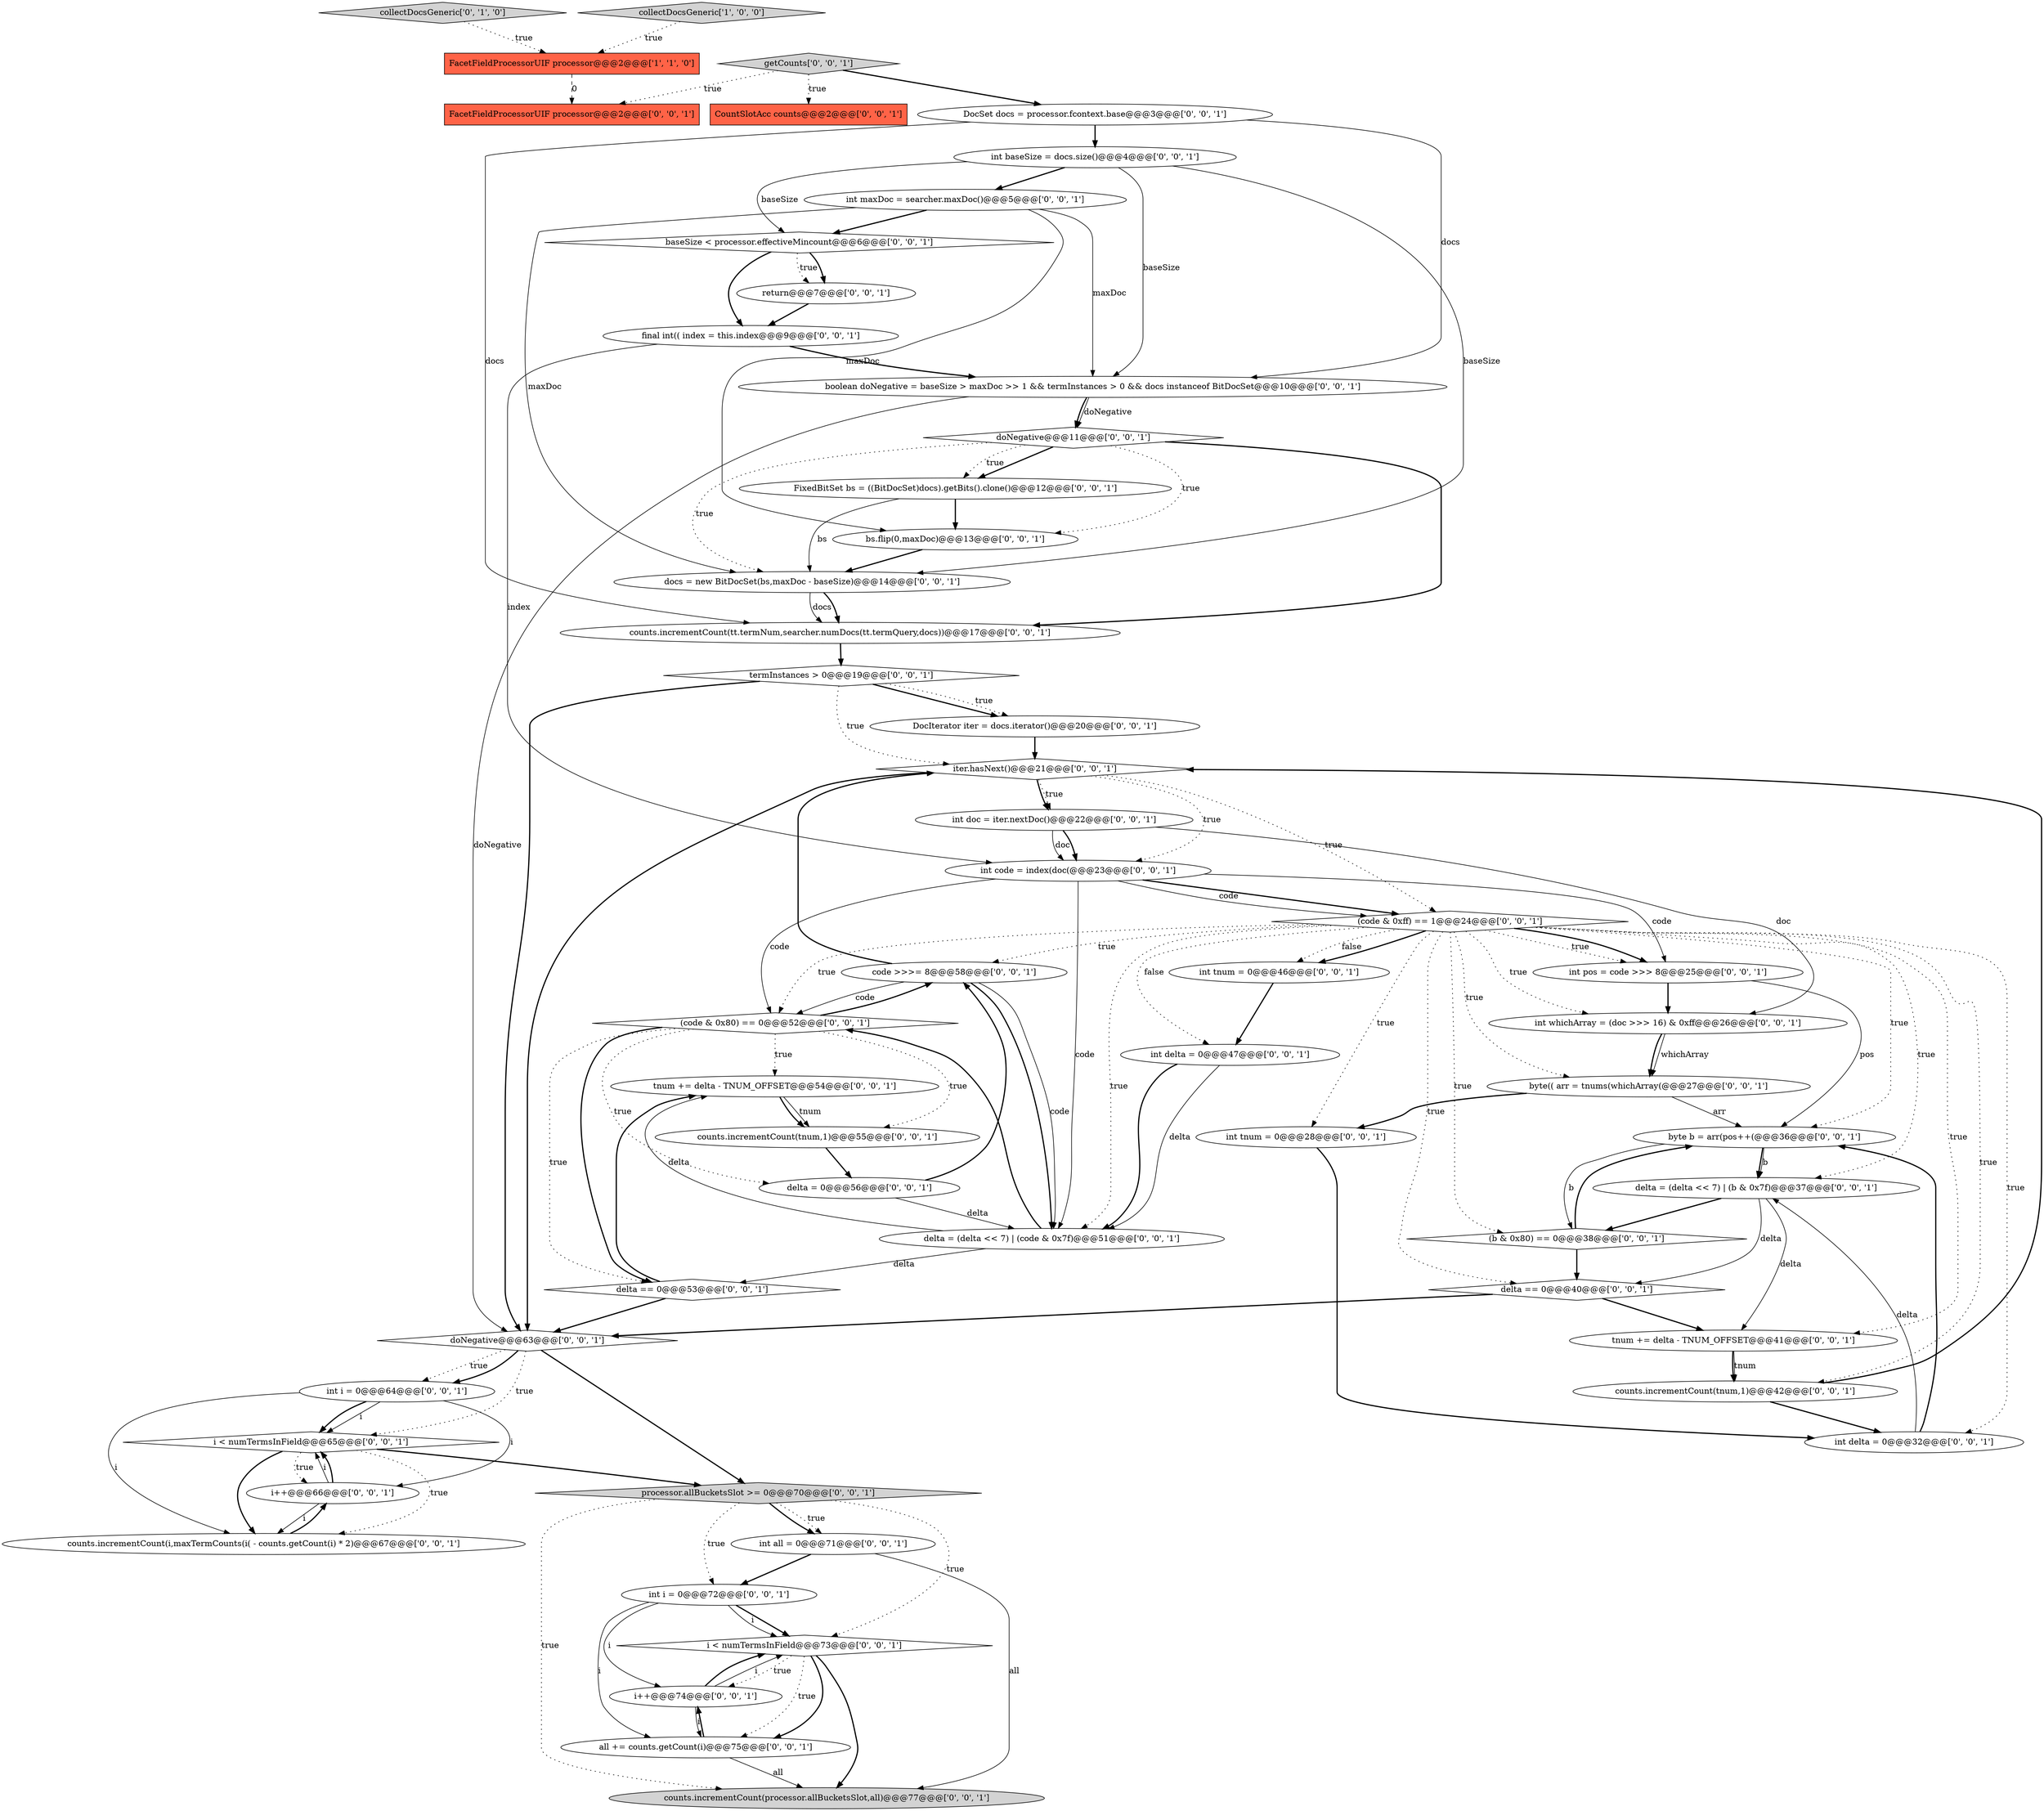 digraph {
1 [style = filled, label = "FacetFieldProcessorUIF processor@@@2@@@['1', '1', '0']", fillcolor = tomato, shape = box image = "AAA0AAABBB1BBB"];
7 [style = filled, label = "i++@@@74@@@['0', '0', '1']", fillcolor = white, shape = ellipse image = "AAA0AAABBB3BBB"];
49 [style = filled, label = "return@@@7@@@['0', '0', '1']", fillcolor = white, shape = ellipse image = "AAA0AAABBB3BBB"];
35 [style = filled, label = "code >>>= 8@@@58@@@['0', '0', '1']", fillcolor = white, shape = ellipse image = "AAA0AAABBB3BBB"];
6 [style = filled, label = "i < numTermsInField@@@65@@@['0', '0', '1']", fillcolor = white, shape = diamond image = "AAA0AAABBB3BBB"];
50 [style = filled, label = "(code & 0xff) == 1@@@24@@@['0', '0', '1']", fillcolor = white, shape = diamond image = "AAA0AAABBB3BBB"];
42 [style = filled, label = "bs.flip(0,maxDoc)@@@13@@@['0', '0', '1']", fillcolor = white, shape = ellipse image = "AAA0AAABBB3BBB"];
12 [style = filled, label = "processor.allBucketsSlot >= 0@@@70@@@['0', '0', '1']", fillcolor = lightgray, shape = diamond image = "AAA0AAABBB3BBB"];
40 [style = filled, label = "final int(( index = this.index@@@9@@@['0', '0', '1']", fillcolor = white, shape = ellipse image = "AAA0AAABBB3BBB"];
26 [style = filled, label = "int i = 0@@@64@@@['0', '0', '1']", fillcolor = white, shape = ellipse image = "AAA0AAABBB3BBB"];
51 [style = filled, label = "int whichArray = (doc >>> 16) & 0xff@@@26@@@['0', '0', '1']", fillcolor = white, shape = ellipse image = "AAA0AAABBB3BBB"];
16 [style = filled, label = "baseSize < processor.effectiveMincount@@@6@@@['0', '0', '1']", fillcolor = white, shape = diamond image = "AAA0AAABBB3BBB"];
41 [style = filled, label = "i++@@@66@@@['0', '0', '1']", fillcolor = white, shape = ellipse image = "AAA0AAABBB3BBB"];
48 [style = filled, label = "int delta = 0@@@47@@@['0', '0', '1']", fillcolor = white, shape = ellipse image = "AAA0AAABBB3BBB"];
32 [style = filled, label = "delta = (delta << 7) | (b & 0x7f)@@@37@@@['0', '0', '1']", fillcolor = white, shape = ellipse image = "AAA0AAABBB3BBB"];
2 [style = filled, label = "collectDocsGeneric['0', '1', '0']", fillcolor = lightgray, shape = diamond image = "AAA0AAABBB2BBB"];
23 [style = filled, label = "byte b = arr(pos++(@@@36@@@['0', '0', '1']", fillcolor = white, shape = ellipse image = "AAA0AAABBB3BBB"];
10 [style = filled, label = "int maxDoc = searcher.maxDoc()@@@5@@@['0', '0', '1']", fillcolor = white, shape = ellipse image = "AAA0AAABBB3BBB"];
36 [style = filled, label = "termInstances > 0@@@19@@@['0', '0', '1']", fillcolor = white, shape = diamond image = "AAA0AAABBB3BBB"];
20 [style = filled, label = "int tnum = 0@@@28@@@['0', '0', '1']", fillcolor = white, shape = ellipse image = "AAA0AAABBB3BBB"];
25 [style = filled, label = "doNegative@@@11@@@['0', '0', '1']", fillcolor = white, shape = diamond image = "AAA0AAABBB3BBB"];
45 [style = filled, label = "CountSlotAcc counts@@@2@@@['0', '0', '1']", fillcolor = tomato, shape = box image = "AAA0AAABBB3BBB"];
15 [style = filled, label = "delta == 0@@@40@@@['0', '0', '1']", fillcolor = white, shape = diamond image = "AAA0AAABBB3BBB"];
46 [style = filled, label = "i < numTermsInField@@@73@@@['0', '0', '1']", fillcolor = white, shape = diamond image = "AAA0AAABBB3BBB"];
4 [style = filled, label = "getCounts['0', '0', '1']", fillcolor = lightgray, shape = diamond image = "AAA0AAABBB3BBB"];
54 [style = filled, label = "counts.incrementCount(tt.termNum,searcher.numDocs(tt.termQuery,docs))@@@17@@@['0', '0', '1']", fillcolor = white, shape = ellipse image = "AAA0AAABBB3BBB"];
47 [style = filled, label = "counts.incrementCount(tnum,1)@@@42@@@['0', '0', '1']", fillcolor = white, shape = ellipse image = "AAA0AAABBB3BBB"];
39 [style = filled, label = "int baseSize = docs.size()@@@4@@@['0', '0', '1']", fillcolor = white, shape = ellipse image = "AAA0AAABBB3BBB"];
14 [style = filled, label = "DocIterator iter = docs.iterator()@@@20@@@['0', '0', '1']", fillcolor = white, shape = ellipse image = "AAA0AAABBB3BBB"];
28 [style = filled, label = "delta == 0@@@53@@@['0', '0', '1']", fillcolor = white, shape = diamond image = "AAA0AAABBB3BBB"];
44 [style = filled, label = "int tnum = 0@@@46@@@['0', '0', '1']", fillcolor = white, shape = ellipse image = "AAA0AAABBB3BBB"];
3 [style = filled, label = "int doc = iter.nextDoc()@@@22@@@['0', '0', '1']", fillcolor = white, shape = ellipse image = "AAA0AAABBB3BBB"];
53 [style = filled, label = "FacetFieldProcessorUIF processor@@@2@@@['0', '0', '1']", fillcolor = tomato, shape = box image = "AAA0AAABBB3BBB"];
8 [style = filled, label = "delta = 0@@@56@@@['0', '0', '1']", fillcolor = white, shape = ellipse image = "AAA0AAABBB3BBB"];
52 [style = filled, label = "FixedBitSet bs = ((BitDocSet)docs).getBits().clone()@@@12@@@['0', '0', '1']", fillcolor = white, shape = ellipse image = "AAA0AAABBB3BBB"];
30 [style = filled, label = "int delta = 0@@@32@@@['0', '0', '1']", fillcolor = white, shape = ellipse image = "AAA0AAABBB3BBB"];
33 [style = filled, label = "counts.incrementCount(i,maxTermCounts(i( - counts.getCount(i) * 2)@@@67@@@['0', '0', '1']", fillcolor = white, shape = ellipse image = "AAA0AAABBB3BBB"];
5 [style = filled, label = "int all = 0@@@71@@@['0', '0', '1']", fillcolor = white, shape = ellipse image = "AAA0AAABBB3BBB"];
19 [style = filled, label = "int pos = code >>> 8@@@25@@@['0', '0', '1']", fillcolor = white, shape = ellipse image = "AAA0AAABBB3BBB"];
17 [style = filled, label = "all += counts.getCount(i)@@@75@@@['0', '0', '1']", fillcolor = white, shape = ellipse image = "AAA0AAABBB3BBB"];
27 [style = filled, label = "counts.incrementCount(processor.allBucketsSlot,all)@@@77@@@['0', '0', '1']", fillcolor = lightgray, shape = ellipse image = "AAA0AAABBB3BBB"];
34 [style = filled, label = "int code = index(doc(@@@23@@@['0', '0', '1']", fillcolor = white, shape = ellipse image = "AAA0AAABBB3BBB"];
22 [style = filled, label = "int i = 0@@@72@@@['0', '0', '1']", fillcolor = white, shape = ellipse image = "AAA0AAABBB3BBB"];
18 [style = filled, label = "(code & 0x80) == 0@@@52@@@['0', '0', '1']", fillcolor = white, shape = diamond image = "AAA0AAABBB3BBB"];
31 [style = filled, label = "(b & 0x80) == 0@@@38@@@['0', '0', '1']", fillcolor = white, shape = diamond image = "AAA0AAABBB3BBB"];
37 [style = filled, label = "delta = (delta << 7) | (code & 0x7f)@@@51@@@['0', '0', '1']", fillcolor = white, shape = ellipse image = "AAA0AAABBB3BBB"];
24 [style = filled, label = "counts.incrementCount(tnum,1)@@@55@@@['0', '0', '1']", fillcolor = white, shape = ellipse image = "AAA0AAABBB3BBB"];
29 [style = filled, label = "DocSet docs = processor.fcontext.base@@@3@@@['0', '0', '1']", fillcolor = white, shape = ellipse image = "AAA0AAABBB3BBB"];
11 [style = filled, label = "byte(( arr = tnums(whichArray(@@@27@@@['0', '0', '1']", fillcolor = white, shape = ellipse image = "AAA0AAABBB3BBB"];
38 [style = filled, label = "tnum += delta - TNUM_OFFSET@@@54@@@['0', '0', '1']", fillcolor = white, shape = ellipse image = "AAA0AAABBB3BBB"];
43 [style = filled, label = "boolean doNegative = baseSize > maxDoc >> 1 && termInstances > 0 && docs instanceof BitDocSet@@@10@@@['0', '0', '1']", fillcolor = white, shape = ellipse image = "AAA0AAABBB3BBB"];
9 [style = filled, label = "docs = new BitDocSet(bs,maxDoc - baseSize)@@@14@@@['0', '0', '1']", fillcolor = white, shape = ellipse image = "AAA0AAABBB3BBB"];
55 [style = filled, label = "tnum += delta - TNUM_OFFSET@@@41@@@['0', '0', '1']", fillcolor = white, shape = ellipse image = "AAA0AAABBB3BBB"];
21 [style = filled, label = "iter.hasNext()@@@21@@@['0', '0', '1']", fillcolor = white, shape = diamond image = "AAA0AAABBB3BBB"];
13 [style = filled, label = "doNegative@@@63@@@['0', '0', '1']", fillcolor = white, shape = diamond image = "AAA0AAABBB3BBB"];
0 [style = filled, label = "collectDocsGeneric['1', '0', '0']", fillcolor = lightgray, shape = diamond image = "AAA0AAABBB1BBB"];
28->13 [style = bold, label=""];
21->3 [style = bold, label=""];
25->9 [style = dotted, label="true"];
23->32 [style = bold, label=""];
8->35 [style = bold, label=""];
50->44 [style = dotted, label="false"];
50->35 [style = dotted, label="true"];
50->19 [style = dotted, label="true"];
51->11 [style = solid, label="whichArray"];
19->23 [style = solid, label="pos"];
44->48 [style = bold, label=""];
47->21 [style = bold, label=""];
36->21 [style = dotted, label="true"];
30->32 [style = solid, label="delta"];
7->17 [style = solid, label="i"];
47->30 [style = bold, label=""];
18->28 [style = bold, label=""];
12->5 [style = dotted, label="true"];
13->26 [style = dotted, label="true"];
13->12 [style = bold, label=""];
23->32 [style = solid, label="b"];
17->27 [style = solid, label="all"];
20->30 [style = bold, label=""];
35->37 [style = bold, label=""];
18->24 [style = dotted, label="true"];
15->13 [style = bold, label=""];
6->12 [style = bold, label=""];
26->33 [style = solid, label="i"];
35->21 [style = bold, label=""];
43->25 [style = solid, label="doNegative"];
3->51 [style = solid, label="doc"];
55->47 [style = solid, label="tnum"];
22->17 [style = solid, label="i"];
6->41 [style = dotted, label="true"];
3->34 [style = solid, label="doc"];
34->37 [style = solid, label="code"];
50->20 [style = dotted, label="true"];
31->23 [style = bold, label=""];
13->26 [style = bold, label=""];
21->34 [style = dotted, label="true"];
16->40 [style = bold, label=""];
12->27 [style = dotted, label="true"];
0->1 [style = dotted, label="true"];
34->18 [style = solid, label="code"];
11->20 [style = bold, label=""];
10->43 [style = solid, label="maxDoc"];
28->38 [style = bold, label=""];
14->21 [style = bold, label=""];
37->18 [style = bold, label=""];
50->19 [style = bold, label=""];
11->23 [style = solid, label="arr"];
34->50 [style = bold, label=""];
18->8 [style = dotted, label="true"];
4->53 [style = dotted, label="true"];
51->11 [style = bold, label=""];
29->43 [style = solid, label="docs"];
37->38 [style = solid, label="delta"];
15->55 [style = bold, label=""];
7->46 [style = bold, label=""];
38->24 [style = bold, label=""];
54->36 [style = bold, label=""];
2->1 [style = dotted, label="true"];
37->28 [style = solid, label="delta"];
30->23 [style = bold, label=""];
50->55 [style = dotted, label="true"];
36->14 [style = bold, label=""];
5->22 [style = bold, label=""];
29->54 [style = solid, label="docs"];
41->33 [style = solid, label="i"];
31->15 [style = bold, label=""];
50->23 [style = dotted, label="true"];
50->15 [style = dotted, label="true"];
25->42 [style = dotted, label="true"];
6->33 [style = dotted, label="true"];
21->13 [style = bold, label=""];
39->16 [style = solid, label="baseSize"];
32->15 [style = solid, label="delta"];
10->16 [style = bold, label=""];
19->51 [style = bold, label=""];
13->6 [style = dotted, label="true"];
52->9 [style = solid, label="bs"];
43->25 [style = bold, label=""];
50->37 [style = dotted, label="true"];
32->55 [style = solid, label="delta"];
40->43 [style = bold, label=""];
46->27 [style = bold, label=""];
16->49 [style = dotted, label="true"];
21->3 [style = dotted, label="true"];
39->43 [style = solid, label="baseSize"];
21->50 [style = dotted, label="true"];
33->41 [style = bold, label=""];
50->30 [style = dotted, label="true"];
41->6 [style = solid, label="i"];
16->49 [style = bold, label=""];
4->45 [style = dotted, label="true"];
35->37 [style = solid, label="code"];
7->46 [style = solid, label="i"];
46->7 [style = dotted, label="true"];
48->37 [style = bold, label=""];
34->19 [style = solid, label="code"];
39->10 [style = bold, label=""];
25->52 [style = bold, label=""];
5->27 [style = solid, label="all"];
39->9 [style = solid, label="baseSize"];
18->28 [style = dotted, label="true"];
1->53 [style = dashed, label="0"];
12->46 [style = dotted, label="true"];
50->47 [style = dotted, label="true"];
48->37 [style = solid, label="delta"];
17->7 [style = bold, label=""];
24->8 [style = bold, label=""];
55->47 [style = bold, label=""];
46->17 [style = dotted, label="true"];
34->50 [style = solid, label="code"];
23->31 [style = solid, label="b"];
38->24 [style = solid, label="tnum"];
50->44 [style = bold, label=""];
18->35 [style = bold, label=""];
52->42 [style = bold, label=""];
25->54 [style = bold, label=""];
26->6 [style = bold, label=""];
35->18 [style = solid, label="code"];
8->37 [style = solid, label="delta"];
41->6 [style = bold, label=""];
9->54 [style = solid, label="docs"];
25->52 [style = dotted, label="true"];
10->42 [style = solid, label="maxDoc"];
50->51 [style = dotted, label="true"];
10->9 [style = solid, label="maxDoc"];
50->31 [style = dotted, label="true"];
22->46 [style = bold, label=""];
6->33 [style = bold, label=""];
43->13 [style = solid, label="doNegative"];
50->48 [style = dotted, label="false"];
22->46 [style = solid, label="i"];
12->22 [style = dotted, label="true"];
12->5 [style = bold, label=""];
26->6 [style = solid, label="i"];
50->18 [style = dotted, label="true"];
36->13 [style = bold, label=""];
29->39 [style = bold, label=""];
32->31 [style = bold, label=""];
26->41 [style = solid, label="i"];
46->17 [style = bold, label=""];
40->34 [style = solid, label="index"];
42->9 [style = bold, label=""];
50->11 [style = dotted, label="true"];
18->38 [style = dotted, label="true"];
4->29 [style = bold, label=""];
36->14 [style = dotted, label="true"];
50->32 [style = dotted, label="true"];
9->54 [style = bold, label=""];
3->34 [style = bold, label=""];
22->7 [style = solid, label="i"];
49->40 [style = bold, label=""];
}
